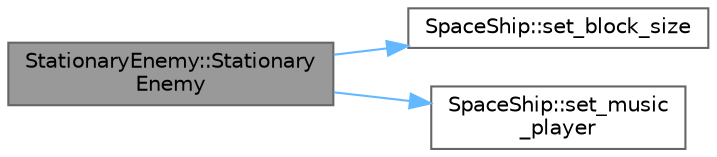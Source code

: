 digraph "StationaryEnemy::StationaryEnemy"
{
 // LATEX_PDF_SIZE
  bgcolor="transparent";
  edge [fontname=Helvetica,fontsize=10,labelfontname=Helvetica,labelfontsize=10];
  node [fontname=Helvetica,fontsize=10,shape=box,height=0.2,width=0.4];
  rankdir="LR";
  Node1 [id="Node000001",label="StationaryEnemy::Stationary\lEnemy",height=0.2,width=0.4,color="gray40", fillcolor="grey60", style="filled", fontcolor="black",tooltip=" "];
  Node1 -> Node2 [id="edge1_Node000001_Node000002",color="steelblue1",style="solid",tooltip=" "];
  Node2 [id="Node000002",label="SpaceShip::set_block_size",height=0.2,width=0.4,color="grey40", fillcolor="white", style="filled",URL="$class_space_ship.html#a036b1dd70a62cad1b4aa118d542e80ce",tooltip=" "];
  Node1 -> Node3 [id="edge2_Node000001_Node000003",color="steelblue1",style="solid",tooltip=" "];
  Node3 [id="Node000003",label="SpaceShip::set_music\l_player",height=0.2,width=0.4,color="grey40", fillcolor="white", style="filled",URL="$class_space_ship.html#af372e8d210502c8a35733f252cd2afdf",tooltip=" "];
}
